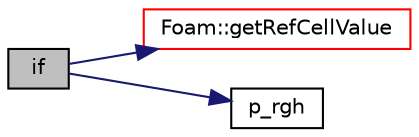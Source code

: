 digraph "if"
{
  bgcolor="transparent";
  edge [fontname="Helvetica",fontsize="10",labelfontname="Helvetica",labelfontsize="10"];
  node [fontname="Helvetica",fontsize="10",shape=record];
  rankdir="LR";
  Node1 [label="if",height=0.2,width=0.4,color="black", fillcolor="grey75", style="filled", fontcolor="black"];
  Node1 -> Node2 [color="midnightblue",fontsize="10",style="solid",fontname="Helvetica"];
  Node2 [label="Foam::getRefCellValue",height=0.2,width=0.4,color="red",URL="$a10909.html#ab8c5925a3fe1c81494baa5e0fd3ca98b",tooltip="Return the current value of field in the reference cell. "];
  Node1 -> Node3 [color="midnightblue",fontsize="10",style="solid",fontname="Helvetica"];
  Node3 [label="p_rgh",height=0.2,width=0.4,color="black",URL="$a04583.html#a100afa3f11afd66e65be1221a66531ac"];
}

